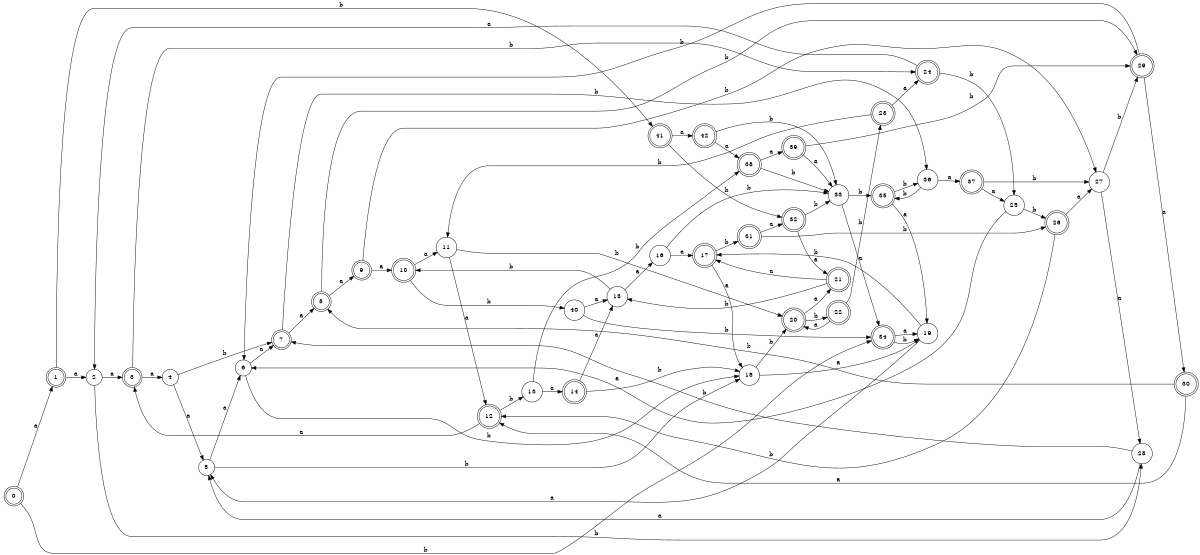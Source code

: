 digraph n35_5 {
__start0 [label="" shape="none"];

rankdir=LR;
size="8,5";

s0 [style="rounded,filled", color="black", fillcolor="white" shape="doublecircle", label="0"];
s1 [style="rounded,filled", color="black", fillcolor="white" shape="doublecircle", label="1"];
s2 [style="filled", color="black", fillcolor="white" shape="circle", label="2"];
s3 [style="rounded,filled", color="black", fillcolor="white" shape="doublecircle", label="3"];
s4 [style="filled", color="black", fillcolor="white" shape="circle", label="4"];
s5 [style="filled", color="black", fillcolor="white" shape="circle", label="5"];
s6 [style="filled", color="black", fillcolor="white" shape="circle", label="6"];
s7 [style="rounded,filled", color="black", fillcolor="white" shape="doublecircle", label="7"];
s8 [style="rounded,filled", color="black", fillcolor="white" shape="doublecircle", label="8"];
s9 [style="rounded,filled", color="black", fillcolor="white" shape="doublecircle", label="9"];
s10 [style="rounded,filled", color="black", fillcolor="white" shape="doublecircle", label="10"];
s11 [style="filled", color="black", fillcolor="white" shape="circle", label="11"];
s12 [style="rounded,filled", color="black", fillcolor="white" shape="doublecircle", label="12"];
s13 [style="filled", color="black", fillcolor="white" shape="circle", label="13"];
s14 [style="rounded,filled", color="black", fillcolor="white" shape="doublecircle", label="14"];
s15 [style="filled", color="black", fillcolor="white" shape="circle", label="15"];
s16 [style="filled", color="black", fillcolor="white" shape="circle", label="16"];
s17 [style="rounded,filled", color="black", fillcolor="white" shape="doublecircle", label="17"];
s18 [style="filled", color="black", fillcolor="white" shape="circle", label="18"];
s19 [style="filled", color="black", fillcolor="white" shape="circle", label="19"];
s20 [style="rounded,filled", color="black", fillcolor="white" shape="doublecircle", label="20"];
s21 [style="rounded,filled", color="black", fillcolor="white" shape="doublecircle", label="21"];
s22 [style="rounded,filled", color="black", fillcolor="white" shape="doublecircle", label="22"];
s23 [style="rounded,filled", color="black", fillcolor="white" shape="doublecircle", label="23"];
s24 [style="rounded,filled", color="black", fillcolor="white" shape="doublecircle", label="24"];
s25 [style="filled", color="black", fillcolor="white" shape="circle", label="25"];
s26 [style="rounded,filled", color="black", fillcolor="white" shape="doublecircle", label="26"];
s27 [style="filled", color="black", fillcolor="white" shape="circle", label="27"];
s28 [style="filled", color="black", fillcolor="white" shape="circle", label="28"];
s29 [style="rounded,filled", color="black", fillcolor="white" shape="doublecircle", label="29"];
s30 [style="rounded,filled", color="black", fillcolor="white" shape="doublecircle", label="30"];
s31 [style="rounded,filled", color="black", fillcolor="white" shape="doublecircle", label="31"];
s32 [style="rounded,filled", color="black", fillcolor="white" shape="doublecircle", label="32"];
s33 [style="filled", color="black", fillcolor="white" shape="circle", label="33"];
s34 [style="rounded,filled", color="black", fillcolor="white" shape="doublecircle", label="34"];
s35 [style="rounded,filled", color="black", fillcolor="white" shape="doublecircle", label="35"];
s36 [style="filled", color="black", fillcolor="white" shape="circle", label="36"];
s37 [style="rounded,filled", color="black", fillcolor="white" shape="doublecircle", label="37"];
s38 [style="rounded,filled", color="black", fillcolor="white" shape="doublecircle", label="38"];
s39 [style="rounded,filled", color="black", fillcolor="white" shape="doublecircle", label="39"];
s40 [style="filled", color="black", fillcolor="white" shape="circle", label="40"];
s41 [style="rounded,filled", color="black", fillcolor="white" shape="doublecircle", label="41"];
s42 [style="rounded,filled", color="black", fillcolor="white" shape="doublecircle", label="42"];
s0 -> s1 [label="a"];
s0 -> s34 [label="b"];
s1 -> s2 [label="a"];
s1 -> s41 [label="b"];
s2 -> s3 [label="a"];
s2 -> s28 [label="b"];
s3 -> s4 [label="a"];
s3 -> s24 [label="b"];
s4 -> s5 [label="a"];
s4 -> s7 [label="b"];
s5 -> s6 [label="a"];
s5 -> s18 [label="b"];
s6 -> s7 [label="a"];
s6 -> s18 [label="b"];
s7 -> s8 [label="a"];
s7 -> s36 [label="b"];
s8 -> s9 [label="a"];
s8 -> s29 [label="b"];
s9 -> s10 [label="a"];
s9 -> s27 [label="b"];
s10 -> s11 [label="a"];
s10 -> s40 [label="b"];
s11 -> s12 [label="a"];
s11 -> s20 [label="b"];
s12 -> s3 [label="a"];
s12 -> s13 [label="b"];
s13 -> s14 [label="a"];
s13 -> s38 [label="b"];
s14 -> s15 [label="a"];
s14 -> s18 [label="b"];
s15 -> s16 [label="a"];
s15 -> s10 [label="b"];
s16 -> s17 [label="a"];
s16 -> s33 [label="b"];
s17 -> s18 [label="a"];
s17 -> s31 [label="b"];
s18 -> s19 [label="a"];
s18 -> s20 [label="b"];
s19 -> s5 [label="a"];
s19 -> s17 [label="b"];
s20 -> s21 [label="a"];
s20 -> s22 [label="b"];
s21 -> s17 [label="a"];
s21 -> s15 [label="b"];
s22 -> s20 [label="a"];
s22 -> s23 [label="b"];
s23 -> s24 [label="a"];
s23 -> s11 [label="b"];
s24 -> s2 [label="a"];
s24 -> s25 [label="b"];
s25 -> s6 [label="a"];
s25 -> s26 [label="b"];
s26 -> s27 [label="a"];
s26 -> s12 [label="b"];
s27 -> s28 [label="a"];
s27 -> s29 [label="b"];
s28 -> s5 [label="a"];
s28 -> s7 [label="b"];
s29 -> s30 [label="a"];
s29 -> s6 [label="b"];
s30 -> s12 [label="a"];
s30 -> s8 [label="b"];
s31 -> s32 [label="a"];
s31 -> s26 [label="b"];
s32 -> s21 [label="a"];
s32 -> s33 [label="b"];
s33 -> s34 [label="a"];
s33 -> s35 [label="b"];
s34 -> s19 [label="a"];
s34 -> s19 [label="b"];
s35 -> s19 [label="a"];
s35 -> s36 [label="b"];
s36 -> s37 [label="a"];
s36 -> s35 [label="b"];
s37 -> s25 [label="a"];
s37 -> s27 [label="b"];
s38 -> s39 [label="a"];
s38 -> s33 [label="b"];
s39 -> s33 [label="a"];
s39 -> s29 [label="b"];
s40 -> s15 [label="a"];
s40 -> s34 [label="b"];
s41 -> s42 [label="a"];
s41 -> s32 [label="b"];
s42 -> s38 [label="a"];
s42 -> s33 [label="b"];

}